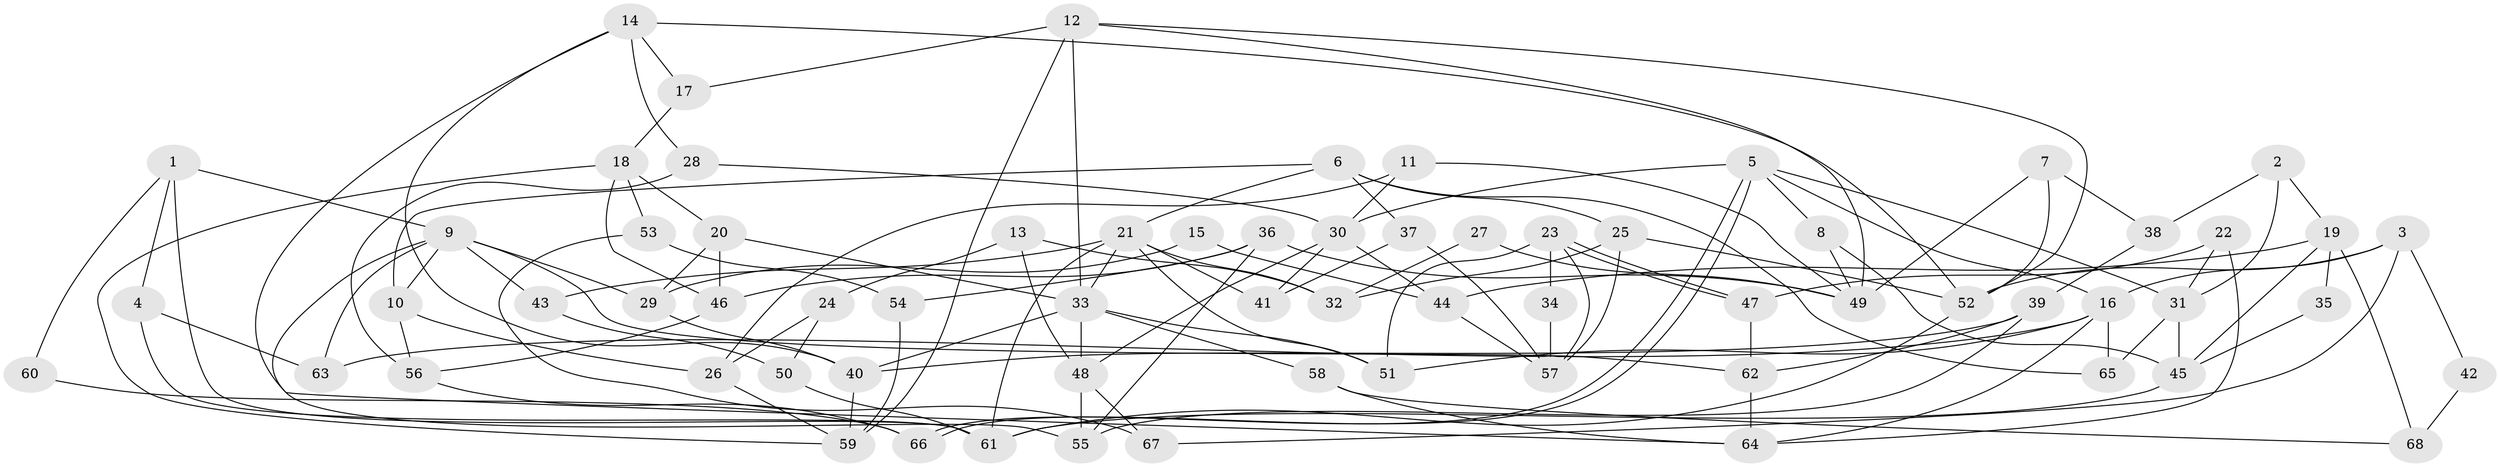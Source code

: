 // Generated by graph-tools (version 1.1) at 2025/26/03/09/25 03:26:18]
// undirected, 68 vertices, 136 edges
graph export_dot {
graph [start="1"]
  node [color=gray90,style=filled];
  1;
  2;
  3;
  4;
  5;
  6;
  7;
  8;
  9;
  10;
  11;
  12;
  13;
  14;
  15;
  16;
  17;
  18;
  19;
  20;
  21;
  22;
  23;
  24;
  25;
  26;
  27;
  28;
  29;
  30;
  31;
  32;
  33;
  34;
  35;
  36;
  37;
  38;
  39;
  40;
  41;
  42;
  43;
  44;
  45;
  46;
  47;
  48;
  49;
  50;
  51;
  52;
  53;
  54;
  55;
  56;
  57;
  58;
  59;
  60;
  61;
  62;
  63;
  64;
  65;
  66;
  67;
  68;
  1 -- 9;
  1 -- 61;
  1 -- 4;
  1 -- 60;
  2 -- 31;
  2 -- 38;
  2 -- 19;
  3 -- 52;
  3 -- 67;
  3 -- 16;
  3 -- 42;
  4 -- 61;
  4 -- 63;
  5 -- 66;
  5 -- 66;
  5 -- 30;
  5 -- 8;
  5 -- 16;
  5 -- 31;
  6 -- 65;
  6 -- 21;
  6 -- 10;
  6 -- 25;
  6 -- 37;
  7 -- 49;
  7 -- 52;
  7 -- 38;
  8 -- 45;
  8 -- 49;
  9 -- 63;
  9 -- 62;
  9 -- 10;
  9 -- 29;
  9 -- 43;
  9 -- 55;
  10 -- 26;
  10 -- 56;
  11 -- 26;
  11 -- 49;
  11 -- 30;
  12 -- 33;
  12 -- 52;
  12 -- 17;
  12 -- 49;
  12 -- 59;
  13 -- 48;
  13 -- 32;
  13 -- 24;
  14 -- 52;
  14 -- 17;
  14 -- 28;
  14 -- 40;
  14 -- 64;
  15 -- 44;
  15 -- 29;
  16 -- 51;
  16 -- 63;
  16 -- 64;
  16 -- 65;
  17 -- 18;
  18 -- 46;
  18 -- 20;
  18 -- 53;
  18 -- 59;
  19 -- 45;
  19 -- 35;
  19 -- 44;
  19 -- 68;
  20 -- 29;
  20 -- 46;
  20 -- 33;
  21 -- 51;
  21 -- 33;
  21 -- 32;
  21 -- 41;
  21 -- 43;
  21 -- 61;
  22 -- 64;
  22 -- 47;
  22 -- 31;
  23 -- 51;
  23 -- 47;
  23 -- 47;
  23 -- 34;
  23 -- 57;
  24 -- 26;
  24 -- 50;
  25 -- 57;
  25 -- 32;
  25 -- 52;
  26 -- 59;
  27 -- 49;
  27 -- 32;
  28 -- 30;
  28 -- 56;
  29 -- 40;
  30 -- 41;
  30 -- 44;
  30 -- 48;
  31 -- 45;
  31 -- 65;
  33 -- 40;
  33 -- 48;
  33 -- 51;
  33 -- 58;
  34 -- 57;
  35 -- 45;
  36 -- 55;
  36 -- 49;
  36 -- 46;
  36 -- 54;
  37 -- 57;
  37 -- 41;
  38 -- 39;
  39 -- 40;
  39 -- 55;
  39 -- 62;
  40 -- 59;
  42 -- 68;
  43 -- 50;
  44 -- 57;
  45 -- 61;
  46 -- 56;
  47 -- 62;
  48 -- 55;
  48 -- 67;
  50 -- 61;
  52 -- 61;
  53 -- 54;
  53 -- 67;
  54 -- 59;
  56 -- 66;
  58 -- 64;
  58 -- 68;
  60 -- 66;
  62 -- 64;
}
